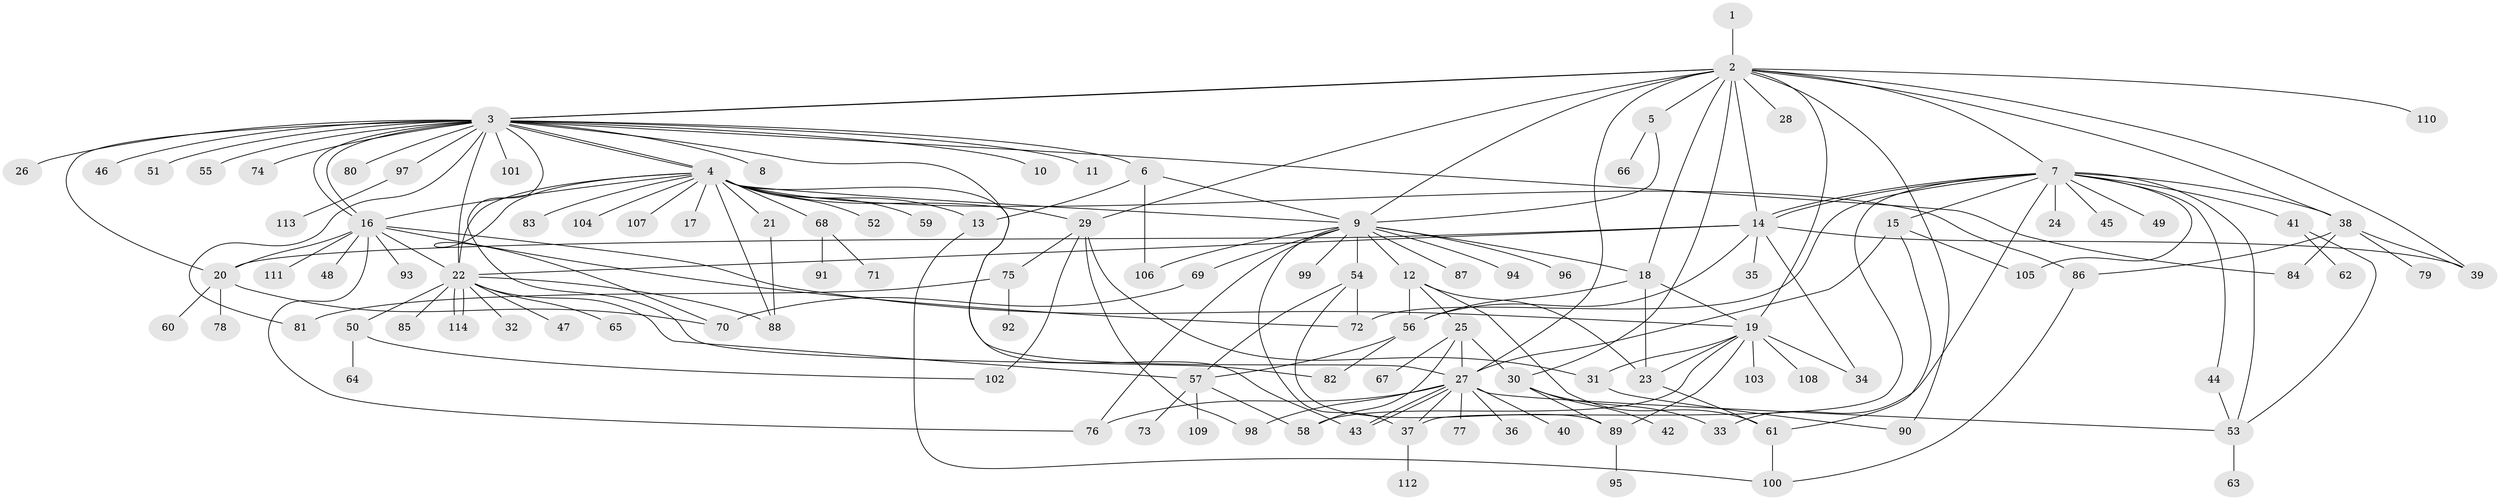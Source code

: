 // Generated by graph-tools (version 1.1) at 2025/01/03/09/25 03:01:54]
// undirected, 114 vertices, 181 edges
graph export_dot {
graph [start="1"]
  node [color=gray90,style=filled];
  1;
  2;
  3;
  4;
  5;
  6;
  7;
  8;
  9;
  10;
  11;
  12;
  13;
  14;
  15;
  16;
  17;
  18;
  19;
  20;
  21;
  22;
  23;
  24;
  25;
  26;
  27;
  28;
  29;
  30;
  31;
  32;
  33;
  34;
  35;
  36;
  37;
  38;
  39;
  40;
  41;
  42;
  43;
  44;
  45;
  46;
  47;
  48;
  49;
  50;
  51;
  52;
  53;
  54;
  55;
  56;
  57;
  58;
  59;
  60;
  61;
  62;
  63;
  64;
  65;
  66;
  67;
  68;
  69;
  70;
  71;
  72;
  73;
  74;
  75;
  76;
  77;
  78;
  79;
  80;
  81;
  82;
  83;
  84;
  85;
  86;
  87;
  88;
  89;
  90;
  91;
  92;
  93;
  94;
  95;
  96;
  97;
  98;
  99;
  100;
  101;
  102;
  103;
  104;
  105;
  106;
  107;
  108;
  109;
  110;
  111;
  112;
  113;
  114;
  1 -- 2;
  2 -- 3;
  2 -- 3;
  2 -- 5;
  2 -- 7;
  2 -- 9;
  2 -- 14;
  2 -- 18;
  2 -- 19;
  2 -- 27;
  2 -- 28;
  2 -- 29;
  2 -- 30;
  2 -- 38;
  2 -- 39;
  2 -- 90;
  2 -- 110;
  3 -- 4;
  3 -- 4;
  3 -- 6;
  3 -- 8;
  3 -- 10;
  3 -- 11;
  3 -- 16;
  3 -- 16;
  3 -- 20;
  3 -- 22;
  3 -- 26;
  3 -- 43;
  3 -- 46;
  3 -- 51;
  3 -- 55;
  3 -- 74;
  3 -- 80;
  3 -- 81;
  3 -- 82;
  3 -- 84;
  3 -- 97;
  3 -- 101;
  4 -- 9;
  4 -- 13;
  4 -- 16;
  4 -- 17;
  4 -- 21;
  4 -- 22;
  4 -- 27;
  4 -- 29;
  4 -- 52;
  4 -- 59;
  4 -- 68;
  4 -- 70;
  4 -- 83;
  4 -- 86;
  4 -- 88;
  4 -- 104;
  4 -- 107;
  5 -- 9;
  5 -- 66;
  6 -- 9;
  6 -- 13;
  6 -- 106;
  7 -- 14;
  7 -- 14;
  7 -- 15;
  7 -- 24;
  7 -- 33;
  7 -- 37;
  7 -- 38;
  7 -- 41;
  7 -- 44;
  7 -- 45;
  7 -- 49;
  7 -- 53;
  7 -- 72;
  7 -- 105;
  9 -- 12;
  9 -- 18;
  9 -- 37;
  9 -- 54;
  9 -- 69;
  9 -- 76;
  9 -- 87;
  9 -- 94;
  9 -- 96;
  9 -- 99;
  9 -- 106;
  12 -- 23;
  12 -- 25;
  12 -- 56;
  12 -- 61;
  13 -- 100;
  14 -- 20;
  14 -- 22;
  14 -- 34;
  14 -- 35;
  14 -- 39;
  14 -- 56;
  15 -- 27;
  15 -- 61;
  15 -- 105;
  16 -- 19;
  16 -- 20;
  16 -- 22;
  16 -- 48;
  16 -- 72;
  16 -- 76;
  16 -- 93;
  16 -- 111;
  18 -- 19;
  18 -- 23;
  18 -- 56;
  19 -- 23;
  19 -- 31;
  19 -- 34;
  19 -- 58;
  19 -- 89;
  19 -- 103;
  19 -- 108;
  20 -- 60;
  20 -- 70;
  20 -- 78;
  21 -- 88;
  22 -- 32;
  22 -- 47;
  22 -- 50;
  22 -- 57;
  22 -- 65;
  22 -- 85;
  22 -- 88;
  22 -- 114;
  22 -- 114;
  23 -- 61;
  25 -- 27;
  25 -- 30;
  25 -- 58;
  25 -- 67;
  27 -- 36;
  27 -- 37;
  27 -- 40;
  27 -- 43;
  27 -- 43;
  27 -- 53;
  27 -- 76;
  27 -- 77;
  27 -- 98;
  29 -- 31;
  29 -- 75;
  29 -- 98;
  29 -- 102;
  30 -- 33;
  30 -- 42;
  30 -- 89;
  31 -- 90;
  37 -- 112;
  38 -- 39;
  38 -- 79;
  38 -- 84;
  38 -- 86;
  41 -- 53;
  41 -- 62;
  44 -- 53;
  50 -- 64;
  50 -- 102;
  53 -- 63;
  54 -- 57;
  54 -- 72;
  54 -- 89;
  56 -- 57;
  56 -- 82;
  57 -- 58;
  57 -- 73;
  57 -- 109;
  61 -- 100;
  68 -- 71;
  68 -- 91;
  69 -- 70;
  75 -- 81;
  75 -- 92;
  86 -- 100;
  89 -- 95;
  97 -- 113;
}
